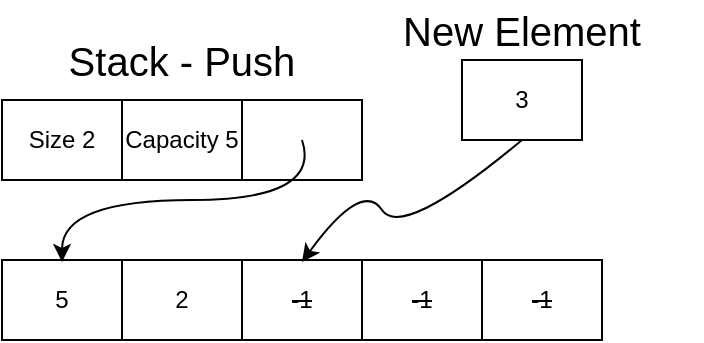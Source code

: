<mxfile version="21.6.5" type="device">
  <diagram name="Page-1" id="VZIIqRRXdtm2IghGHygO">
    <mxGraphModel dx="794" dy="432" grid="1" gridSize="10" guides="1" tooltips="1" connect="1" arrows="1" fold="1" page="1" pageScale="1" pageWidth="1100" pageHeight="850" math="0" shadow="0">
      <root>
        <mxCell id="0" />
        <mxCell id="1" parent="0" />
        <mxCell id="1MLQh9KnPpvhQx9qxuVi-1" value="" style="shape=table;startSize=0;container=1;collapsible=0;childLayout=tableLayout;" vertex="1" parent="1">
          <mxGeometry x="40" y="160" width="300" height="40" as="geometry" />
        </mxCell>
        <mxCell id="1MLQh9KnPpvhQx9qxuVi-2" value="" style="shape=tableRow;horizontal=0;startSize=0;swimlaneHead=0;swimlaneBody=0;strokeColor=inherit;top=0;left=0;bottom=0;right=0;collapsible=0;dropTarget=0;fillColor=none;points=[[0,0.5],[1,0.5]];portConstraint=eastwest;" vertex="1" parent="1MLQh9KnPpvhQx9qxuVi-1">
          <mxGeometry width="300" height="40" as="geometry" />
        </mxCell>
        <mxCell id="1MLQh9KnPpvhQx9qxuVi-3" value="5" style="shape=partialRectangle;html=1;whiteSpace=wrap;connectable=0;strokeColor=inherit;overflow=hidden;fillColor=none;top=0;left=0;bottom=0;right=0;pointerEvents=1;" vertex="1" parent="1MLQh9KnPpvhQx9qxuVi-2">
          <mxGeometry width="60" height="40" as="geometry">
            <mxRectangle width="60" height="40" as="alternateBounds" />
          </mxGeometry>
        </mxCell>
        <mxCell id="1MLQh9KnPpvhQx9qxuVi-4" value="2" style="shape=partialRectangle;html=1;whiteSpace=wrap;connectable=0;strokeColor=inherit;overflow=hidden;fillColor=none;top=0;left=0;bottom=0;right=0;pointerEvents=1;" vertex="1" parent="1MLQh9KnPpvhQx9qxuVi-2">
          <mxGeometry x="60" width="60" height="40" as="geometry">
            <mxRectangle width="60" height="40" as="alternateBounds" />
          </mxGeometry>
        </mxCell>
        <mxCell id="1MLQh9KnPpvhQx9qxuVi-5" value="&lt;strike&gt;-1&lt;/strike&gt;" style="shape=partialRectangle;html=1;whiteSpace=wrap;connectable=0;strokeColor=inherit;overflow=hidden;fillColor=none;top=0;left=0;bottom=0;right=0;pointerEvents=1;" vertex="1" parent="1MLQh9KnPpvhQx9qxuVi-2">
          <mxGeometry x="120" width="60" height="40" as="geometry">
            <mxRectangle width="60" height="40" as="alternateBounds" />
          </mxGeometry>
        </mxCell>
        <mxCell id="1MLQh9KnPpvhQx9qxuVi-6" value="&lt;strike&gt;-1&lt;/strike&gt;" style="shape=partialRectangle;html=1;whiteSpace=wrap;connectable=0;strokeColor=inherit;overflow=hidden;fillColor=none;top=0;left=0;bottom=0;right=0;pointerEvents=1;" vertex="1" parent="1MLQh9KnPpvhQx9qxuVi-2">
          <mxGeometry x="180" width="60" height="40" as="geometry">
            <mxRectangle width="60" height="40" as="alternateBounds" />
          </mxGeometry>
        </mxCell>
        <mxCell id="1MLQh9KnPpvhQx9qxuVi-7" value="&lt;strike&gt;-1&lt;/strike&gt;" style="shape=partialRectangle;html=1;whiteSpace=wrap;connectable=0;strokeColor=inherit;overflow=hidden;fillColor=none;top=0;left=0;bottom=0;right=0;pointerEvents=1;" vertex="1" parent="1MLQh9KnPpvhQx9qxuVi-2">
          <mxGeometry x="240" width="60" height="40" as="geometry">
            <mxRectangle width="60" height="40" as="alternateBounds" />
          </mxGeometry>
        </mxCell>
        <mxCell id="1MLQh9KnPpvhQx9qxuVi-8" value="" style="shape=table;startSize=0;container=1;collapsible=0;childLayout=tableLayout;" vertex="1" parent="1">
          <mxGeometry x="40" y="80" width="180" height="40" as="geometry" />
        </mxCell>
        <mxCell id="1MLQh9KnPpvhQx9qxuVi-9" value="" style="shape=tableRow;horizontal=0;startSize=0;swimlaneHead=0;swimlaneBody=0;strokeColor=inherit;top=0;left=0;bottom=0;right=0;collapsible=0;dropTarget=0;fillColor=none;points=[[0,0.5],[1,0.5]];portConstraint=eastwest;" vertex="1" parent="1MLQh9KnPpvhQx9qxuVi-8">
          <mxGeometry width="180" height="40" as="geometry" />
        </mxCell>
        <mxCell id="1MLQh9KnPpvhQx9qxuVi-10" value="Size 2" style="shape=partialRectangle;html=1;whiteSpace=wrap;connectable=0;strokeColor=inherit;overflow=hidden;fillColor=none;top=0;left=0;bottom=0;right=0;pointerEvents=1;" vertex="1" parent="1MLQh9KnPpvhQx9qxuVi-9">
          <mxGeometry width="60" height="40" as="geometry">
            <mxRectangle width="60" height="40" as="alternateBounds" />
          </mxGeometry>
        </mxCell>
        <mxCell id="1MLQh9KnPpvhQx9qxuVi-11" value="Capacity 5" style="shape=partialRectangle;html=1;whiteSpace=wrap;connectable=0;strokeColor=inherit;overflow=hidden;fillColor=none;top=0;left=0;bottom=0;right=0;pointerEvents=1;" vertex="1" parent="1MLQh9KnPpvhQx9qxuVi-9">
          <mxGeometry x="60" width="60" height="40" as="geometry">
            <mxRectangle width="60" height="40" as="alternateBounds" />
          </mxGeometry>
        </mxCell>
        <mxCell id="1MLQh9KnPpvhQx9qxuVi-12" value="" style="shape=partialRectangle;html=1;whiteSpace=wrap;connectable=0;strokeColor=inherit;overflow=hidden;fillColor=none;top=0;left=0;bottom=0;right=0;pointerEvents=1;" vertex="1" parent="1MLQh9KnPpvhQx9qxuVi-9">
          <mxGeometry x="120" width="60" height="40" as="geometry">
            <mxRectangle width="60" height="40" as="alternateBounds" />
          </mxGeometry>
        </mxCell>
        <mxCell id="1MLQh9KnPpvhQx9qxuVi-13" value="&lt;font style=&quot;font-size: 20px;&quot;&gt;Stack - Push&lt;br&gt;&lt;/font&gt;" style="text;html=1;strokeColor=none;fillColor=none;align=center;verticalAlign=middle;whiteSpace=wrap;rounded=0;" vertex="1" parent="1">
          <mxGeometry x="40" y="40" width="180" height="40" as="geometry" />
        </mxCell>
        <mxCell id="1MLQh9KnPpvhQx9qxuVi-15" value="" style="curved=1;endArrow=classic;html=1;rounded=0;entryX=0.1;entryY=0.025;entryDx=0;entryDy=0;entryPerimeter=0;" edge="1" parent="1" target="1MLQh9KnPpvhQx9qxuVi-2">
          <mxGeometry width="50" height="50" relative="1" as="geometry">
            <mxPoint x="190" y="100" as="sourcePoint" />
            <mxPoint x="240" y="50" as="targetPoint" />
            <Array as="points">
              <mxPoint x="200" y="130" />
              <mxPoint x="70" y="130" />
            </Array>
          </mxGeometry>
        </mxCell>
        <mxCell id="1MLQh9KnPpvhQx9qxuVi-16" value="" style="shape=table;startSize=0;container=1;collapsible=0;childLayout=tableLayout;" vertex="1" parent="1">
          <mxGeometry x="270" y="60" width="60" height="40" as="geometry" />
        </mxCell>
        <mxCell id="1MLQh9KnPpvhQx9qxuVi-17" value="" style="shape=tableRow;horizontal=0;startSize=0;swimlaneHead=0;swimlaneBody=0;strokeColor=inherit;top=0;left=0;bottom=0;right=0;collapsible=0;dropTarget=0;fillColor=none;points=[[0,0.5],[1,0.5]];portConstraint=eastwest;" vertex="1" parent="1MLQh9KnPpvhQx9qxuVi-16">
          <mxGeometry width="60" height="40" as="geometry" />
        </mxCell>
        <mxCell id="1MLQh9KnPpvhQx9qxuVi-18" value="3" style="shape=partialRectangle;html=1;whiteSpace=wrap;connectable=0;strokeColor=inherit;overflow=hidden;fillColor=none;top=0;left=0;bottom=0;right=0;pointerEvents=1;" vertex="1" parent="1MLQh9KnPpvhQx9qxuVi-17">
          <mxGeometry width="60" height="40" as="geometry">
            <mxRectangle width="60" height="40" as="alternateBounds" />
          </mxGeometry>
        </mxCell>
        <mxCell id="1MLQh9KnPpvhQx9qxuVi-19" value="&lt;font style=&quot;font-size: 20px;&quot;&gt;New Element&lt;br&gt;&lt;/font&gt;" style="text;html=1;strokeColor=none;fillColor=none;align=center;verticalAlign=middle;whiteSpace=wrap;rounded=0;" vertex="1" parent="1">
          <mxGeometry x="210" y="30" width="180" height="30" as="geometry" />
        </mxCell>
        <mxCell id="1MLQh9KnPpvhQx9qxuVi-20" value="" style="curved=1;endArrow=classic;html=1;rounded=0;entryX=0.5;entryY=0.025;entryDx=0;entryDy=0;entryPerimeter=0;" edge="1" parent="1" target="1MLQh9KnPpvhQx9qxuVi-2">
          <mxGeometry width="50" height="50" relative="1" as="geometry">
            <mxPoint x="300" y="100" as="sourcePoint" />
            <mxPoint x="350" y="50" as="targetPoint" />
            <Array as="points">
              <mxPoint x="240" y="150" />
              <mxPoint x="220" y="120" />
            </Array>
          </mxGeometry>
        </mxCell>
      </root>
    </mxGraphModel>
  </diagram>
</mxfile>
